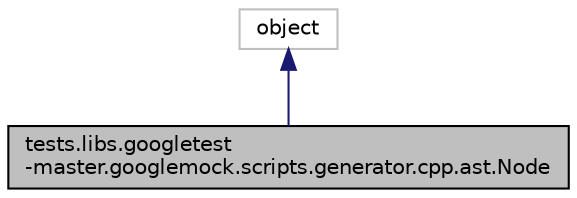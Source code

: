 digraph "tests.libs.googletest-master.googlemock.scripts.generator.cpp.ast.Node"
{
  edge [fontname="Helvetica",fontsize="10",labelfontname="Helvetica",labelfontsize="10"];
  node [fontname="Helvetica",fontsize="10",shape=record];
  Node22 [label="tests.libs.googletest\l-master.googlemock.scripts.generator.cpp.ast.Node",height=0.2,width=0.4,color="black", fillcolor="grey75", style="filled", fontcolor="black"];
  Node23 -> Node22 [dir="back",color="midnightblue",fontsize="10",style="solid",fontname="Helvetica"];
  Node23 [label="object",height=0.2,width=0.4,color="grey75", fillcolor="white", style="filled"];
}
